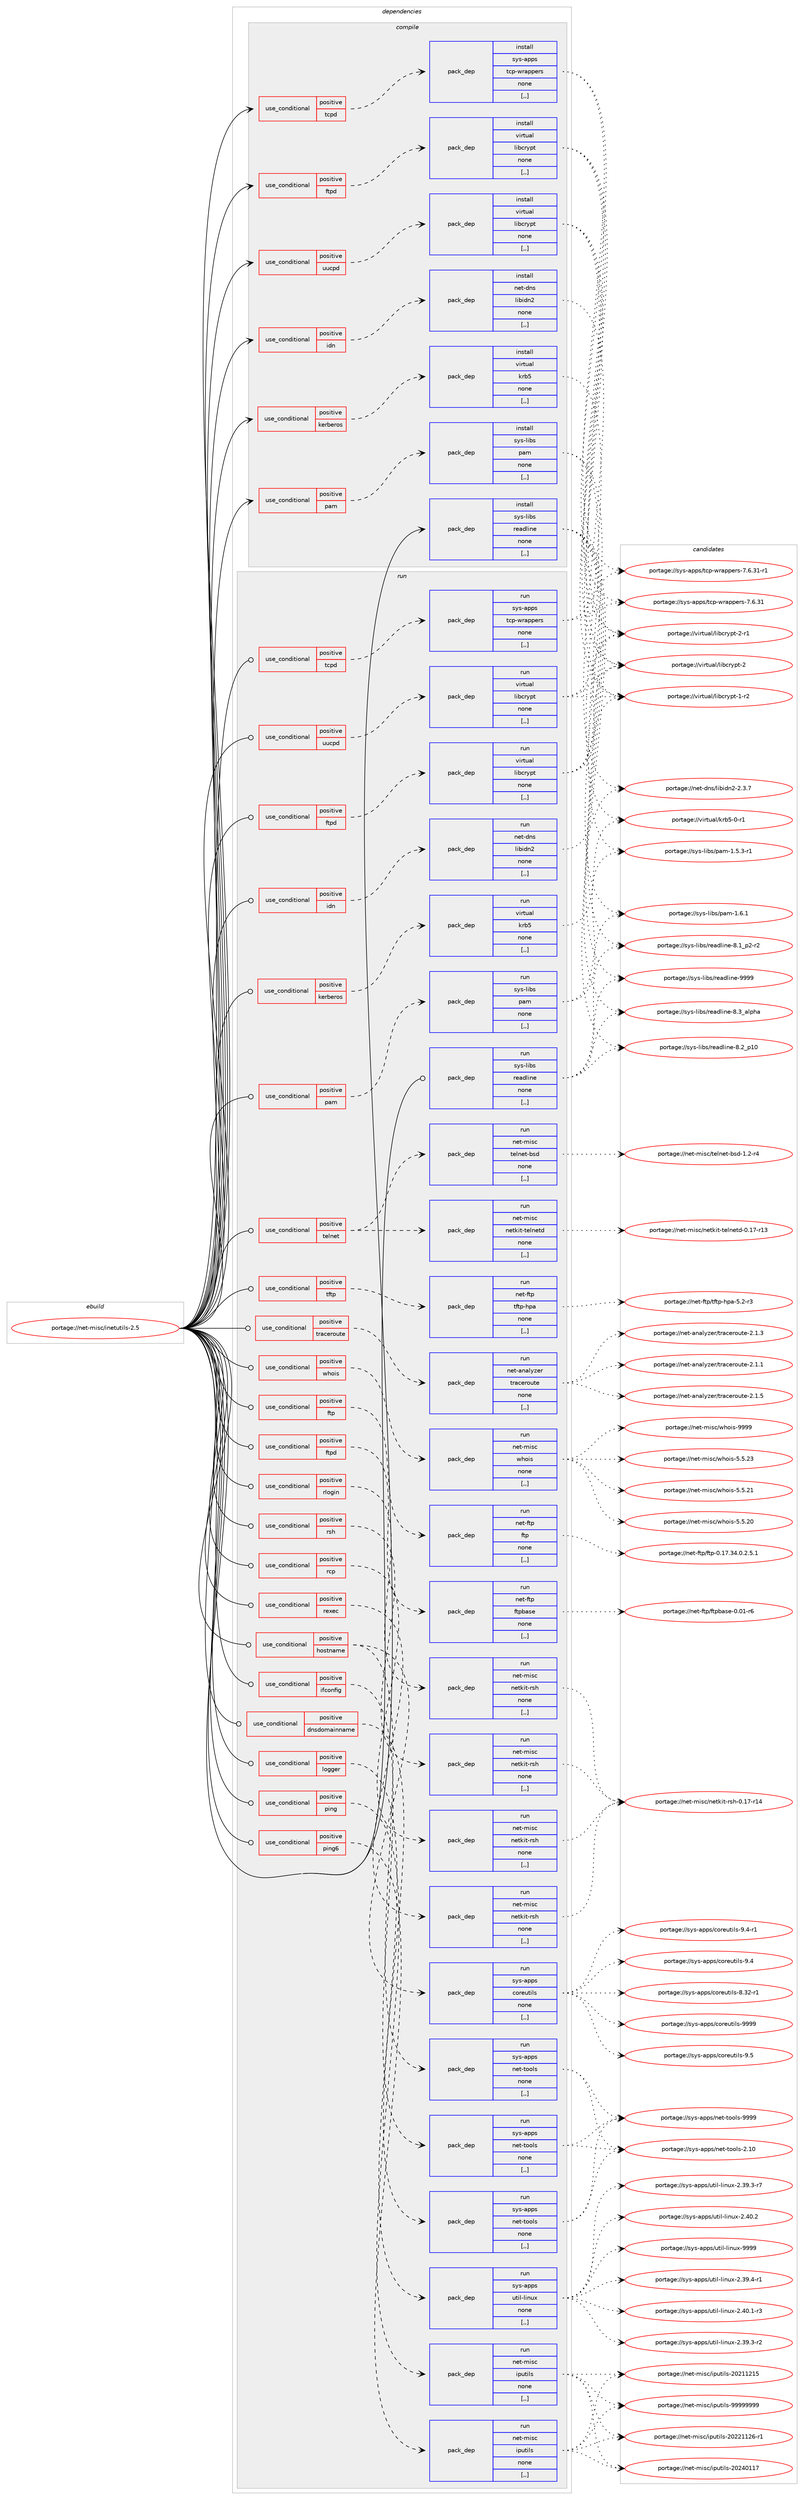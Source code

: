 digraph prolog {

# *************
# Graph options
# *************

newrank=true;
concentrate=true;
compound=true;
graph [rankdir=LR,fontname=Helvetica,fontsize=10,ranksep=1.5];#, ranksep=2.5, nodesep=0.2];
edge  [arrowhead=vee];
node  [fontname=Helvetica,fontsize=10];

# **********
# The ebuild
# **********

subgraph cluster_leftcol {
color=gray;
rank=same;
label=<<i>ebuild</i>>;
id [label="portage://net-misc/inetutils-2.5", color=red, width=4, href="../net-misc/inetutils-2.5.svg"];
}

# ****************
# The dependencies
# ****************

subgraph cluster_midcol {
color=gray;
label=<<i>dependencies</i>>;
subgraph cluster_compile {
fillcolor="#eeeeee";
style=filled;
label=<<i>compile</i>>;
subgraph cond97150 {
dependency368720 [label=<<TABLE BORDER="0" CELLBORDER="1" CELLSPACING="0" CELLPADDING="4"><TR><TD ROWSPAN="3" CELLPADDING="10">use_conditional</TD></TR><TR><TD>positive</TD></TR><TR><TD>ftpd</TD></TR></TABLE>>, shape=none, color=red];
subgraph pack268903 {
dependency368721 [label=<<TABLE BORDER="0" CELLBORDER="1" CELLSPACING="0" CELLPADDING="4" WIDTH="220"><TR><TD ROWSPAN="6" CELLPADDING="30">pack_dep</TD></TR><TR><TD WIDTH="110">install</TD></TR><TR><TD>virtual</TD></TR><TR><TD>libcrypt</TD></TR><TR><TD>none</TD></TR><TR><TD>[,,]</TD></TR></TABLE>>, shape=none, color=blue];
}
dependency368720:e -> dependency368721:w [weight=20,style="dashed",arrowhead="vee"];
}
id:e -> dependency368720:w [weight=20,style="solid",arrowhead="vee"];
subgraph cond97151 {
dependency368722 [label=<<TABLE BORDER="0" CELLBORDER="1" CELLSPACING="0" CELLPADDING="4"><TR><TD ROWSPAN="3" CELLPADDING="10">use_conditional</TD></TR><TR><TD>positive</TD></TR><TR><TD>idn</TD></TR></TABLE>>, shape=none, color=red];
subgraph pack268904 {
dependency368723 [label=<<TABLE BORDER="0" CELLBORDER="1" CELLSPACING="0" CELLPADDING="4" WIDTH="220"><TR><TD ROWSPAN="6" CELLPADDING="30">pack_dep</TD></TR><TR><TD WIDTH="110">install</TD></TR><TR><TD>net-dns</TD></TR><TR><TD>libidn2</TD></TR><TR><TD>none</TD></TR><TR><TD>[,,]</TD></TR></TABLE>>, shape=none, color=blue];
}
dependency368722:e -> dependency368723:w [weight=20,style="dashed",arrowhead="vee"];
}
id:e -> dependency368722:w [weight=20,style="solid",arrowhead="vee"];
subgraph cond97152 {
dependency368724 [label=<<TABLE BORDER="0" CELLBORDER="1" CELLSPACING="0" CELLPADDING="4"><TR><TD ROWSPAN="3" CELLPADDING="10">use_conditional</TD></TR><TR><TD>positive</TD></TR><TR><TD>kerberos</TD></TR></TABLE>>, shape=none, color=red];
subgraph pack268905 {
dependency368725 [label=<<TABLE BORDER="0" CELLBORDER="1" CELLSPACING="0" CELLPADDING="4" WIDTH="220"><TR><TD ROWSPAN="6" CELLPADDING="30">pack_dep</TD></TR><TR><TD WIDTH="110">install</TD></TR><TR><TD>virtual</TD></TR><TR><TD>krb5</TD></TR><TR><TD>none</TD></TR><TR><TD>[,,]</TD></TR></TABLE>>, shape=none, color=blue];
}
dependency368724:e -> dependency368725:w [weight=20,style="dashed",arrowhead="vee"];
}
id:e -> dependency368724:w [weight=20,style="solid",arrowhead="vee"];
subgraph cond97153 {
dependency368726 [label=<<TABLE BORDER="0" CELLBORDER="1" CELLSPACING="0" CELLPADDING="4"><TR><TD ROWSPAN="3" CELLPADDING="10">use_conditional</TD></TR><TR><TD>positive</TD></TR><TR><TD>pam</TD></TR></TABLE>>, shape=none, color=red];
subgraph pack268906 {
dependency368727 [label=<<TABLE BORDER="0" CELLBORDER="1" CELLSPACING="0" CELLPADDING="4" WIDTH="220"><TR><TD ROWSPAN="6" CELLPADDING="30">pack_dep</TD></TR><TR><TD WIDTH="110">install</TD></TR><TR><TD>sys-libs</TD></TR><TR><TD>pam</TD></TR><TR><TD>none</TD></TR><TR><TD>[,,]</TD></TR></TABLE>>, shape=none, color=blue];
}
dependency368726:e -> dependency368727:w [weight=20,style="dashed",arrowhead="vee"];
}
id:e -> dependency368726:w [weight=20,style="solid",arrowhead="vee"];
subgraph cond97154 {
dependency368728 [label=<<TABLE BORDER="0" CELLBORDER="1" CELLSPACING="0" CELLPADDING="4"><TR><TD ROWSPAN="3" CELLPADDING="10">use_conditional</TD></TR><TR><TD>positive</TD></TR><TR><TD>tcpd</TD></TR></TABLE>>, shape=none, color=red];
subgraph pack268907 {
dependency368729 [label=<<TABLE BORDER="0" CELLBORDER="1" CELLSPACING="0" CELLPADDING="4" WIDTH="220"><TR><TD ROWSPAN="6" CELLPADDING="30">pack_dep</TD></TR><TR><TD WIDTH="110">install</TD></TR><TR><TD>sys-apps</TD></TR><TR><TD>tcp-wrappers</TD></TR><TR><TD>none</TD></TR><TR><TD>[,,]</TD></TR></TABLE>>, shape=none, color=blue];
}
dependency368728:e -> dependency368729:w [weight=20,style="dashed",arrowhead="vee"];
}
id:e -> dependency368728:w [weight=20,style="solid",arrowhead="vee"];
subgraph cond97155 {
dependency368730 [label=<<TABLE BORDER="0" CELLBORDER="1" CELLSPACING="0" CELLPADDING="4"><TR><TD ROWSPAN="3" CELLPADDING="10">use_conditional</TD></TR><TR><TD>positive</TD></TR><TR><TD>uucpd</TD></TR></TABLE>>, shape=none, color=red];
subgraph pack268908 {
dependency368731 [label=<<TABLE BORDER="0" CELLBORDER="1" CELLSPACING="0" CELLPADDING="4" WIDTH="220"><TR><TD ROWSPAN="6" CELLPADDING="30">pack_dep</TD></TR><TR><TD WIDTH="110">install</TD></TR><TR><TD>virtual</TD></TR><TR><TD>libcrypt</TD></TR><TR><TD>none</TD></TR><TR><TD>[,,]</TD></TR></TABLE>>, shape=none, color=blue];
}
dependency368730:e -> dependency368731:w [weight=20,style="dashed",arrowhead="vee"];
}
id:e -> dependency368730:w [weight=20,style="solid",arrowhead="vee"];
subgraph pack268909 {
dependency368732 [label=<<TABLE BORDER="0" CELLBORDER="1" CELLSPACING="0" CELLPADDING="4" WIDTH="220"><TR><TD ROWSPAN="6" CELLPADDING="30">pack_dep</TD></TR><TR><TD WIDTH="110">install</TD></TR><TR><TD>sys-libs</TD></TR><TR><TD>readline</TD></TR><TR><TD>none</TD></TR><TR><TD>[,,]</TD></TR></TABLE>>, shape=none, color=blue];
}
id:e -> dependency368732:w [weight=20,style="solid",arrowhead="vee"];
}
subgraph cluster_compileandrun {
fillcolor="#eeeeee";
style=filled;
label=<<i>compile and run</i>>;
}
subgraph cluster_run {
fillcolor="#eeeeee";
style=filled;
label=<<i>run</i>>;
subgraph cond97156 {
dependency368733 [label=<<TABLE BORDER="0" CELLBORDER="1" CELLSPACING="0" CELLPADDING="4"><TR><TD ROWSPAN="3" CELLPADDING="10">use_conditional</TD></TR><TR><TD>positive</TD></TR><TR><TD>dnsdomainname</TD></TR></TABLE>>, shape=none, color=red];
subgraph pack268910 {
dependency368734 [label=<<TABLE BORDER="0" CELLBORDER="1" CELLSPACING="0" CELLPADDING="4" WIDTH="220"><TR><TD ROWSPAN="6" CELLPADDING="30">pack_dep</TD></TR><TR><TD WIDTH="110">run</TD></TR><TR><TD>sys-apps</TD></TR><TR><TD>net-tools</TD></TR><TR><TD>none</TD></TR><TR><TD>[,,]</TD></TR></TABLE>>, shape=none, color=blue];
}
dependency368733:e -> dependency368734:w [weight=20,style="dashed",arrowhead="vee"];
}
id:e -> dependency368733:w [weight=20,style="solid",arrowhead="odot"];
subgraph cond97157 {
dependency368735 [label=<<TABLE BORDER="0" CELLBORDER="1" CELLSPACING="0" CELLPADDING="4"><TR><TD ROWSPAN="3" CELLPADDING="10">use_conditional</TD></TR><TR><TD>positive</TD></TR><TR><TD>ftp</TD></TR></TABLE>>, shape=none, color=red];
subgraph pack268911 {
dependency368736 [label=<<TABLE BORDER="0" CELLBORDER="1" CELLSPACING="0" CELLPADDING="4" WIDTH="220"><TR><TD ROWSPAN="6" CELLPADDING="30">pack_dep</TD></TR><TR><TD WIDTH="110">run</TD></TR><TR><TD>net-ftp</TD></TR><TR><TD>ftp</TD></TR><TR><TD>none</TD></TR><TR><TD>[,,]</TD></TR></TABLE>>, shape=none, color=blue];
}
dependency368735:e -> dependency368736:w [weight=20,style="dashed",arrowhead="vee"];
}
id:e -> dependency368735:w [weight=20,style="solid",arrowhead="odot"];
subgraph cond97158 {
dependency368737 [label=<<TABLE BORDER="0" CELLBORDER="1" CELLSPACING="0" CELLPADDING="4"><TR><TD ROWSPAN="3" CELLPADDING="10">use_conditional</TD></TR><TR><TD>positive</TD></TR><TR><TD>ftpd</TD></TR></TABLE>>, shape=none, color=red];
subgraph pack268912 {
dependency368738 [label=<<TABLE BORDER="0" CELLBORDER="1" CELLSPACING="0" CELLPADDING="4" WIDTH="220"><TR><TD ROWSPAN="6" CELLPADDING="30">pack_dep</TD></TR><TR><TD WIDTH="110">run</TD></TR><TR><TD>net-ftp</TD></TR><TR><TD>ftpbase</TD></TR><TR><TD>none</TD></TR><TR><TD>[,,]</TD></TR></TABLE>>, shape=none, color=blue];
}
dependency368737:e -> dependency368738:w [weight=20,style="dashed",arrowhead="vee"];
}
id:e -> dependency368737:w [weight=20,style="solid",arrowhead="odot"];
subgraph cond97159 {
dependency368739 [label=<<TABLE BORDER="0" CELLBORDER="1" CELLSPACING="0" CELLPADDING="4"><TR><TD ROWSPAN="3" CELLPADDING="10">use_conditional</TD></TR><TR><TD>positive</TD></TR><TR><TD>ftpd</TD></TR></TABLE>>, shape=none, color=red];
subgraph pack268913 {
dependency368740 [label=<<TABLE BORDER="0" CELLBORDER="1" CELLSPACING="0" CELLPADDING="4" WIDTH="220"><TR><TD ROWSPAN="6" CELLPADDING="30">pack_dep</TD></TR><TR><TD WIDTH="110">run</TD></TR><TR><TD>virtual</TD></TR><TR><TD>libcrypt</TD></TR><TR><TD>none</TD></TR><TR><TD>[,,]</TD></TR></TABLE>>, shape=none, color=blue];
}
dependency368739:e -> dependency368740:w [weight=20,style="dashed",arrowhead="vee"];
}
id:e -> dependency368739:w [weight=20,style="solid",arrowhead="odot"];
subgraph cond97160 {
dependency368741 [label=<<TABLE BORDER="0" CELLBORDER="1" CELLSPACING="0" CELLPADDING="4"><TR><TD ROWSPAN="3" CELLPADDING="10">use_conditional</TD></TR><TR><TD>positive</TD></TR><TR><TD>hostname</TD></TR></TABLE>>, shape=none, color=red];
subgraph pack268914 {
dependency368742 [label=<<TABLE BORDER="0" CELLBORDER="1" CELLSPACING="0" CELLPADDING="4" WIDTH="220"><TR><TD ROWSPAN="6" CELLPADDING="30">pack_dep</TD></TR><TR><TD WIDTH="110">run</TD></TR><TR><TD>sys-apps</TD></TR><TR><TD>coreutils</TD></TR><TR><TD>none</TD></TR><TR><TD>[,,]</TD></TR></TABLE>>, shape=none, color=blue];
}
dependency368741:e -> dependency368742:w [weight=20,style="dashed",arrowhead="vee"];
subgraph pack268915 {
dependency368743 [label=<<TABLE BORDER="0" CELLBORDER="1" CELLSPACING="0" CELLPADDING="4" WIDTH="220"><TR><TD ROWSPAN="6" CELLPADDING="30">pack_dep</TD></TR><TR><TD WIDTH="110">run</TD></TR><TR><TD>sys-apps</TD></TR><TR><TD>net-tools</TD></TR><TR><TD>none</TD></TR><TR><TD>[,,]</TD></TR></TABLE>>, shape=none, color=blue];
}
dependency368741:e -> dependency368743:w [weight=20,style="dashed",arrowhead="vee"];
}
id:e -> dependency368741:w [weight=20,style="solid",arrowhead="odot"];
subgraph cond97161 {
dependency368744 [label=<<TABLE BORDER="0" CELLBORDER="1" CELLSPACING="0" CELLPADDING="4"><TR><TD ROWSPAN="3" CELLPADDING="10">use_conditional</TD></TR><TR><TD>positive</TD></TR><TR><TD>idn</TD></TR></TABLE>>, shape=none, color=red];
subgraph pack268916 {
dependency368745 [label=<<TABLE BORDER="0" CELLBORDER="1" CELLSPACING="0" CELLPADDING="4" WIDTH="220"><TR><TD ROWSPAN="6" CELLPADDING="30">pack_dep</TD></TR><TR><TD WIDTH="110">run</TD></TR><TR><TD>net-dns</TD></TR><TR><TD>libidn2</TD></TR><TR><TD>none</TD></TR><TR><TD>[,,]</TD></TR></TABLE>>, shape=none, color=blue];
}
dependency368744:e -> dependency368745:w [weight=20,style="dashed",arrowhead="vee"];
}
id:e -> dependency368744:w [weight=20,style="solid",arrowhead="odot"];
subgraph cond97162 {
dependency368746 [label=<<TABLE BORDER="0" CELLBORDER="1" CELLSPACING="0" CELLPADDING="4"><TR><TD ROWSPAN="3" CELLPADDING="10">use_conditional</TD></TR><TR><TD>positive</TD></TR><TR><TD>ifconfig</TD></TR></TABLE>>, shape=none, color=red];
subgraph pack268917 {
dependency368747 [label=<<TABLE BORDER="0" CELLBORDER="1" CELLSPACING="0" CELLPADDING="4" WIDTH="220"><TR><TD ROWSPAN="6" CELLPADDING="30">pack_dep</TD></TR><TR><TD WIDTH="110">run</TD></TR><TR><TD>sys-apps</TD></TR><TR><TD>net-tools</TD></TR><TR><TD>none</TD></TR><TR><TD>[,,]</TD></TR></TABLE>>, shape=none, color=blue];
}
dependency368746:e -> dependency368747:w [weight=20,style="dashed",arrowhead="vee"];
}
id:e -> dependency368746:w [weight=20,style="solid",arrowhead="odot"];
subgraph cond97163 {
dependency368748 [label=<<TABLE BORDER="0" CELLBORDER="1" CELLSPACING="0" CELLPADDING="4"><TR><TD ROWSPAN="3" CELLPADDING="10">use_conditional</TD></TR><TR><TD>positive</TD></TR><TR><TD>kerberos</TD></TR></TABLE>>, shape=none, color=red];
subgraph pack268918 {
dependency368749 [label=<<TABLE BORDER="0" CELLBORDER="1" CELLSPACING="0" CELLPADDING="4" WIDTH="220"><TR><TD ROWSPAN="6" CELLPADDING="30">pack_dep</TD></TR><TR><TD WIDTH="110">run</TD></TR><TR><TD>virtual</TD></TR><TR><TD>krb5</TD></TR><TR><TD>none</TD></TR><TR><TD>[,,]</TD></TR></TABLE>>, shape=none, color=blue];
}
dependency368748:e -> dependency368749:w [weight=20,style="dashed",arrowhead="vee"];
}
id:e -> dependency368748:w [weight=20,style="solid",arrowhead="odot"];
subgraph cond97164 {
dependency368750 [label=<<TABLE BORDER="0" CELLBORDER="1" CELLSPACING="0" CELLPADDING="4"><TR><TD ROWSPAN="3" CELLPADDING="10">use_conditional</TD></TR><TR><TD>positive</TD></TR><TR><TD>logger</TD></TR></TABLE>>, shape=none, color=red];
subgraph pack268919 {
dependency368751 [label=<<TABLE BORDER="0" CELLBORDER="1" CELLSPACING="0" CELLPADDING="4" WIDTH="220"><TR><TD ROWSPAN="6" CELLPADDING="30">pack_dep</TD></TR><TR><TD WIDTH="110">run</TD></TR><TR><TD>sys-apps</TD></TR><TR><TD>util-linux</TD></TR><TR><TD>none</TD></TR><TR><TD>[,,]</TD></TR></TABLE>>, shape=none, color=blue];
}
dependency368750:e -> dependency368751:w [weight=20,style="dashed",arrowhead="vee"];
}
id:e -> dependency368750:w [weight=20,style="solid",arrowhead="odot"];
subgraph cond97165 {
dependency368752 [label=<<TABLE BORDER="0" CELLBORDER="1" CELLSPACING="0" CELLPADDING="4"><TR><TD ROWSPAN="3" CELLPADDING="10">use_conditional</TD></TR><TR><TD>positive</TD></TR><TR><TD>pam</TD></TR></TABLE>>, shape=none, color=red];
subgraph pack268920 {
dependency368753 [label=<<TABLE BORDER="0" CELLBORDER="1" CELLSPACING="0" CELLPADDING="4" WIDTH="220"><TR><TD ROWSPAN="6" CELLPADDING="30">pack_dep</TD></TR><TR><TD WIDTH="110">run</TD></TR><TR><TD>sys-libs</TD></TR><TR><TD>pam</TD></TR><TR><TD>none</TD></TR><TR><TD>[,,]</TD></TR></TABLE>>, shape=none, color=blue];
}
dependency368752:e -> dependency368753:w [weight=20,style="dashed",arrowhead="vee"];
}
id:e -> dependency368752:w [weight=20,style="solid",arrowhead="odot"];
subgraph cond97166 {
dependency368754 [label=<<TABLE BORDER="0" CELLBORDER="1" CELLSPACING="0" CELLPADDING="4"><TR><TD ROWSPAN="3" CELLPADDING="10">use_conditional</TD></TR><TR><TD>positive</TD></TR><TR><TD>ping</TD></TR></TABLE>>, shape=none, color=red];
subgraph pack268921 {
dependency368755 [label=<<TABLE BORDER="0" CELLBORDER="1" CELLSPACING="0" CELLPADDING="4" WIDTH="220"><TR><TD ROWSPAN="6" CELLPADDING="30">pack_dep</TD></TR><TR><TD WIDTH="110">run</TD></TR><TR><TD>net-misc</TD></TR><TR><TD>iputils</TD></TR><TR><TD>none</TD></TR><TR><TD>[,,]</TD></TR></TABLE>>, shape=none, color=blue];
}
dependency368754:e -> dependency368755:w [weight=20,style="dashed",arrowhead="vee"];
}
id:e -> dependency368754:w [weight=20,style="solid",arrowhead="odot"];
subgraph cond97167 {
dependency368756 [label=<<TABLE BORDER="0" CELLBORDER="1" CELLSPACING="0" CELLPADDING="4"><TR><TD ROWSPAN="3" CELLPADDING="10">use_conditional</TD></TR><TR><TD>positive</TD></TR><TR><TD>ping6</TD></TR></TABLE>>, shape=none, color=red];
subgraph pack268922 {
dependency368757 [label=<<TABLE BORDER="0" CELLBORDER="1" CELLSPACING="0" CELLPADDING="4" WIDTH="220"><TR><TD ROWSPAN="6" CELLPADDING="30">pack_dep</TD></TR><TR><TD WIDTH="110">run</TD></TR><TR><TD>net-misc</TD></TR><TR><TD>iputils</TD></TR><TR><TD>none</TD></TR><TR><TD>[,,]</TD></TR></TABLE>>, shape=none, color=blue];
}
dependency368756:e -> dependency368757:w [weight=20,style="dashed",arrowhead="vee"];
}
id:e -> dependency368756:w [weight=20,style="solid",arrowhead="odot"];
subgraph cond97168 {
dependency368758 [label=<<TABLE BORDER="0" CELLBORDER="1" CELLSPACING="0" CELLPADDING="4"><TR><TD ROWSPAN="3" CELLPADDING="10">use_conditional</TD></TR><TR><TD>positive</TD></TR><TR><TD>rcp</TD></TR></TABLE>>, shape=none, color=red];
subgraph pack268923 {
dependency368759 [label=<<TABLE BORDER="0" CELLBORDER="1" CELLSPACING="0" CELLPADDING="4" WIDTH="220"><TR><TD ROWSPAN="6" CELLPADDING="30">pack_dep</TD></TR><TR><TD WIDTH="110">run</TD></TR><TR><TD>net-misc</TD></TR><TR><TD>netkit-rsh</TD></TR><TR><TD>none</TD></TR><TR><TD>[,,]</TD></TR></TABLE>>, shape=none, color=blue];
}
dependency368758:e -> dependency368759:w [weight=20,style="dashed",arrowhead="vee"];
}
id:e -> dependency368758:w [weight=20,style="solid",arrowhead="odot"];
subgraph cond97169 {
dependency368760 [label=<<TABLE BORDER="0" CELLBORDER="1" CELLSPACING="0" CELLPADDING="4"><TR><TD ROWSPAN="3" CELLPADDING="10">use_conditional</TD></TR><TR><TD>positive</TD></TR><TR><TD>rexec</TD></TR></TABLE>>, shape=none, color=red];
subgraph pack268924 {
dependency368761 [label=<<TABLE BORDER="0" CELLBORDER="1" CELLSPACING="0" CELLPADDING="4" WIDTH="220"><TR><TD ROWSPAN="6" CELLPADDING="30">pack_dep</TD></TR><TR><TD WIDTH="110">run</TD></TR><TR><TD>net-misc</TD></TR><TR><TD>netkit-rsh</TD></TR><TR><TD>none</TD></TR><TR><TD>[,,]</TD></TR></TABLE>>, shape=none, color=blue];
}
dependency368760:e -> dependency368761:w [weight=20,style="dashed",arrowhead="vee"];
}
id:e -> dependency368760:w [weight=20,style="solid",arrowhead="odot"];
subgraph cond97170 {
dependency368762 [label=<<TABLE BORDER="0" CELLBORDER="1" CELLSPACING="0" CELLPADDING="4"><TR><TD ROWSPAN="3" CELLPADDING="10">use_conditional</TD></TR><TR><TD>positive</TD></TR><TR><TD>rlogin</TD></TR></TABLE>>, shape=none, color=red];
subgraph pack268925 {
dependency368763 [label=<<TABLE BORDER="0" CELLBORDER="1" CELLSPACING="0" CELLPADDING="4" WIDTH="220"><TR><TD ROWSPAN="6" CELLPADDING="30">pack_dep</TD></TR><TR><TD WIDTH="110">run</TD></TR><TR><TD>net-misc</TD></TR><TR><TD>netkit-rsh</TD></TR><TR><TD>none</TD></TR><TR><TD>[,,]</TD></TR></TABLE>>, shape=none, color=blue];
}
dependency368762:e -> dependency368763:w [weight=20,style="dashed",arrowhead="vee"];
}
id:e -> dependency368762:w [weight=20,style="solid",arrowhead="odot"];
subgraph cond97171 {
dependency368764 [label=<<TABLE BORDER="0" CELLBORDER="1" CELLSPACING="0" CELLPADDING="4"><TR><TD ROWSPAN="3" CELLPADDING="10">use_conditional</TD></TR><TR><TD>positive</TD></TR><TR><TD>rsh</TD></TR></TABLE>>, shape=none, color=red];
subgraph pack268926 {
dependency368765 [label=<<TABLE BORDER="0" CELLBORDER="1" CELLSPACING="0" CELLPADDING="4" WIDTH="220"><TR><TD ROWSPAN="6" CELLPADDING="30">pack_dep</TD></TR><TR><TD WIDTH="110">run</TD></TR><TR><TD>net-misc</TD></TR><TR><TD>netkit-rsh</TD></TR><TR><TD>none</TD></TR><TR><TD>[,,]</TD></TR></TABLE>>, shape=none, color=blue];
}
dependency368764:e -> dependency368765:w [weight=20,style="dashed",arrowhead="vee"];
}
id:e -> dependency368764:w [weight=20,style="solid",arrowhead="odot"];
subgraph cond97172 {
dependency368766 [label=<<TABLE BORDER="0" CELLBORDER="1" CELLSPACING="0" CELLPADDING="4"><TR><TD ROWSPAN="3" CELLPADDING="10">use_conditional</TD></TR><TR><TD>positive</TD></TR><TR><TD>tcpd</TD></TR></TABLE>>, shape=none, color=red];
subgraph pack268927 {
dependency368767 [label=<<TABLE BORDER="0" CELLBORDER="1" CELLSPACING="0" CELLPADDING="4" WIDTH="220"><TR><TD ROWSPAN="6" CELLPADDING="30">pack_dep</TD></TR><TR><TD WIDTH="110">run</TD></TR><TR><TD>sys-apps</TD></TR><TR><TD>tcp-wrappers</TD></TR><TR><TD>none</TD></TR><TR><TD>[,,]</TD></TR></TABLE>>, shape=none, color=blue];
}
dependency368766:e -> dependency368767:w [weight=20,style="dashed",arrowhead="vee"];
}
id:e -> dependency368766:w [weight=20,style="solid",arrowhead="odot"];
subgraph cond97173 {
dependency368768 [label=<<TABLE BORDER="0" CELLBORDER="1" CELLSPACING="0" CELLPADDING="4"><TR><TD ROWSPAN="3" CELLPADDING="10">use_conditional</TD></TR><TR><TD>positive</TD></TR><TR><TD>telnet</TD></TR></TABLE>>, shape=none, color=red];
subgraph pack268928 {
dependency368769 [label=<<TABLE BORDER="0" CELLBORDER="1" CELLSPACING="0" CELLPADDING="4" WIDTH="220"><TR><TD ROWSPAN="6" CELLPADDING="30">pack_dep</TD></TR><TR><TD WIDTH="110">run</TD></TR><TR><TD>net-misc</TD></TR><TR><TD>telnet-bsd</TD></TR><TR><TD>none</TD></TR><TR><TD>[,,]</TD></TR></TABLE>>, shape=none, color=blue];
}
dependency368768:e -> dependency368769:w [weight=20,style="dashed",arrowhead="vee"];
subgraph pack268929 {
dependency368770 [label=<<TABLE BORDER="0" CELLBORDER="1" CELLSPACING="0" CELLPADDING="4" WIDTH="220"><TR><TD ROWSPAN="6" CELLPADDING="30">pack_dep</TD></TR><TR><TD WIDTH="110">run</TD></TR><TR><TD>net-misc</TD></TR><TR><TD>netkit-telnetd</TD></TR><TR><TD>none</TD></TR><TR><TD>[,,]</TD></TR></TABLE>>, shape=none, color=blue];
}
dependency368768:e -> dependency368770:w [weight=20,style="dashed",arrowhead="vee"];
}
id:e -> dependency368768:w [weight=20,style="solid",arrowhead="odot"];
subgraph cond97174 {
dependency368771 [label=<<TABLE BORDER="0" CELLBORDER="1" CELLSPACING="0" CELLPADDING="4"><TR><TD ROWSPAN="3" CELLPADDING="10">use_conditional</TD></TR><TR><TD>positive</TD></TR><TR><TD>tftp</TD></TR></TABLE>>, shape=none, color=red];
subgraph pack268930 {
dependency368772 [label=<<TABLE BORDER="0" CELLBORDER="1" CELLSPACING="0" CELLPADDING="4" WIDTH="220"><TR><TD ROWSPAN="6" CELLPADDING="30">pack_dep</TD></TR><TR><TD WIDTH="110">run</TD></TR><TR><TD>net-ftp</TD></TR><TR><TD>tftp-hpa</TD></TR><TR><TD>none</TD></TR><TR><TD>[,,]</TD></TR></TABLE>>, shape=none, color=blue];
}
dependency368771:e -> dependency368772:w [weight=20,style="dashed",arrowhead="vee"];
}
id:e -> dependency368771:w [weight=20,style="solid",arrowhead="odot"];
subgraph cond97175 {
dependency368773 [label=<<TABLE BORDER="0" CELLBORDER="1" CELLSPACING="0" CELLPADDING="4"><TR><TD ROWSPAN="3" CELLPADDING="10">use_conditional</TD></TR><TR><TD>positive</TD></TR><TR><TD>traceroute</TD></TR></TABLE>>, shape=none, color=red];
subgraph pack268931 {
dependency368774 [label=<<TABLE BORDER="0" CELLBORDER="1" CELLSPACING="0" CELLPADDING="4" WIDTH="220"><TR><TD ROWSPAN="6" CELLPADDING="30">pack_dep</TD></TR><TR><TD WIDTH="110">run</TD></TR><TR><TD>net-analyzer</TD></TR><TR><TD>traceroute</TD></TR><TR><TD>none</TD></TR><TR><TD>[,,]</TD></TR></TABLE>>, shape=none, color=blue];
}
dependency368773:e -> dependency368774:w [weight=20,style="dashed",arrowhead="vee"];
}
id:e -> dependency368773:w [weight=20,style="solid",arrowhead="odot"];
subgraph cond97176 {
dependency368775 [label=<<TABLE BORDER="0" CELLBORDER="1" CELLSPACING="0" CELLPADDING="4"><TR><TD ROWSPAN="3" CELLPADDING="10">use_conditional</TD></TR><TR><TD>positive</TD></TR><TR><TD>uucpd</TD></TR></TABLE>>, shape=none, color=red];
subgraph pack268932 {
dependency368776 [label=<<TABLE BORDER="0" CELLBORDER="1" CELLSPACING="0" CELLPADDING="4" WIDTH="220"><TR><TD ROWSPAN="6" CELLPADDING="30">pack_dep</TD></TR><TR><TD WIDTH="110">run</TD></TR><TR><TD>virtual</TD></TR><TR><TD>libcrypt</TD></TR><TR><TD>none</TD></TR><TR><TD>[,,]</TD></TR></TABLE>>, shape=none, color=blue];
}
dependency368775:e -> dependency368776:w [weight=20,style="dashed",arrowhead="vee"];
}
id:e -> dependency368775:w [weight=20,style="solid",arrowhead="odot"];
subgraph cond97177 {
dependency368777 [label=<<TABLE BORDER="0" CELLBORDER="1" CELLSPACING="0" CELLPADDING="4"><TR><TD ROWSPAN="3" CELLPADDING="10">use_conditional</TD></TR><TR><TD>positive</TD></TR><TR><TD>whois</TD></TR></TABLE>>, shape=none, color=red];
subgraph pack268933 {
dependency368778 [label=<<TABLE BORDER="0" CELLBORDER="1" CELLSPACING="0" CELLPADDING="4" WIDTH="220"><TR><TD ROWSPAN="6" CELLPADDING="30">pack_dep</TD></TR><TR><TD WIDTH="110">run</TD></TR><TR><TD>net-misc</TD></TR><TR><TD>whois</TD></TR><TR><TD>none</TD></TR><TR><TD>[,,]</TD></TR></TABLE>>, shape=none, color=blue];
}
dependency368777:e -> dependency368778:w [weight=20,style="dashed",arrowhead="vee"];
}
id:e -> dependency368777:w [weight=20,style="solid",arrowhead="odot"];
subgraph pack268934 {
dependency368779 [label=<<TABLE BORDER="0" CELLBORDER="1" CELLSPACING="0" CELLPADDING="4" WIDTH="220"><TR><TD ROWSPAN="6" CELLPADDING="30">pack_dep</TD></TR><TR><TD WIDTH="110">run</TD></TR><TR><TD>sys-libs</TD></TR><TR><TD>readline</TD></TR><TR><TD>none</TD></TR><TR><TD>[,,]</TD></TR></TABLE>>, shape=none, color=blue];
}
id:e -> dependency368779:w [weight=20,style="solid",arrowhead="odot"];
}
}

# **************
# The candidates
# **************

subgraph cluster_choices {
rank=same;
color=gray;
label=<<i>candidates</i>>;

subgraph choice268903 {
color=black;
nodesep=1;
choice1181051141161179710847108105989911412111211645504511449 [label="portage://virtual/libcrypt-2-r1", color=red, width=4,href="../virtual/libcrypt-2-r1.svg"];
choice118105114116117971084710810598991141211121164550 [label="portage://virtual/libcrypt-2", color=red, width=4,href="../virtual/libcrypt-2.svg"];
choice1181051141161179710847108105989911412111211645494511450 [label="portage://virtual/libcrypt-1-r2", color=red, width=4,href="../virtual/libcrypt-1-r2.svg"];
dependency368721:e -> choice1181051141161179710847108105989911412111211645504511449:w [style=dotted,weight="100"];
dependency368721:e -> choice118105114116117971084710810598991141211121164550:w [style=dotted,weight="100"];
dependency368721:e -> choice1181051141161179710847108105989911412111211645494511450:w [style=dotted,weight="100"];
}
subgraph choice268904 {
color=black;
nodesep=1;
choice11010111645100110115471081059810510011050455046514655 [label="portage://net-dns/libidn2-2.3.7", color=red, width=4,href="../net-dns/libidn2-2.3.7.svg"];
dependency368723:e -> choice11010111645100110115471081059810510011050455046514655:w [style=dotted,weight="100"];
}
subgraph choice268905 {
color=black;
nodesep=1;
choice1181051141161179710847107114985345484511449 [label="portage://virtual/krb5-0-r1", color=red, width=4,href="../virtual/krb5-0-r1.svg"];
dependency368725:e -> choice1181051141161179710847107114985345484511449:w [style=dotted,weight="100"];
}
subgraph choice268906 {
color=black;
nodesep=1;
choice11512111545108105981154711297109454946544649 [label="portage://sys-libs/pam-1.6.1", color=red, width=4,href="../sys-libs/pam-1.6.1.svg"];
choice115121115451081059811547112971094549465346514511449 [label="portage://sys-libs/pam-1.5.3-r1", color=red, width=4,href="../sys-libs/pam-1.5.3-r1.svg"];
dependency368727:e -> choice11512111545108105981154711297109454946544649:w [style=dotted,weight="100"];
dependency368727:e -> choice115121115451081059811547112971094549465346514511449:w [style=dotted,weight="100"];
}
subgraph choice268907 {
color=black;
nodesep=1;
choice115121115459711211211547116991124511911497112112101114115455546544651494511449 [label="portage://sys-apps/tcp-wrappers-7.6.31-r1", color=red, width=4,href="../sys-apps/tcp-wrappers-7.6.31-r1.svg"];
choice11512111545971121121154711699112451191149711211210111411545554654465149 [label="portage://sys-apps/tcp-wrappers-7.6.31", color=red, width=4,href="../sys-apps/tcp-wrappers-7.6.31.svg"];
dependency368729:e -> choice115121115459711211211547116991124511911497112112101114115455546544651494511449:w [style=dotted,weight="100"];
dependency368729:e -> choice11512111545971121121154711699112451191149711211210111411545554654465149:w [style=dotted,weight="100"];
}
subgraph choice268908 {
color=black;
nodesep=1;
choice1181051141161179710847108105989911412111211645504511449 [label="portage://virtual/libcrypt-2-r1", color=red, width=4,href="../virtual/libcrypt-2-r1.svg"];
choice118105114116117971084710810598991141211121164550 [label="portage://virtual/libcrypt-2", color=red, width=4,href="../virtual/libcrypt-2.svg"];
choice1181051141161179710847108105989911412111211645494511450 [label="portage://virtual/libcrypt-1-r2", color=red, width=4,href="../virtual/libcrypt-1-r2.svg"];
dependency368731:e -> choice1181051141161179710847108105989911412111211645504511449:w [style=dotted,weight="100"];
dependency368731:e -> choice118105114116117971084710810598991141211121164550:w [style=dotted,weight="100"];
dependency368731:e -> choice1181051141161179710847108105989911412111211645494511450:w [style=dotted,weight="100"];
}
subgraph choice268909 {
color=black;
nodesep=1;
choice115121115451081059811547114101971001081051101014557575757 [label="portage://sys-libs/readline-9999", color=red, width=4,href="../sys-libs/readline-9999.svg"];
choice1151211154510810598115471141019710010810511010145564651959710811210497 [label="portage://sys-libs/readline-8.3_alpha", color=red, width=4,href="../sys-libs/readline-8.3_alpha.svg"];
choice1151211154510810598115471141019710010810511010145564650951124948 [label="portage://sys-libs/readline-8.2_p10", color=red, width=4,href="../sys-libs/readline-8.2_p10.svg"];
choice115121115451081059811547114101971001081051101014556464995112504511450 [label="portage://sys-libs/readline-8.1_p2-r2", color=red, width=4,href="../sys-libs/readline-8.1_p2-r2.svg"];
dependency368732:e -> choice115121115451081059811547114101971001081051101014557575757:w [style=dotted,weight="100"];
dependency368732:e -> choice1151211154510810598115471141019710010810511010145564651959710811210497:w [style=dotted,weight="100"];
dependency368732:e -> choice1151211154510810598115471141019710010810511010145564650951124948:w [style=dotted,weight="100"];
dependency368732:e -> choice115121115451081059811547114101971001081051101014556464995112504511450:w [style=dotted,weight="100"];
}
subgraph choice268910 {
color=black;
nodesep=1;
choice115121115459711211211547110101116451161111111081154557575757 [label="portage://sys-apps/net-tools-9999", color=red, width=4,href="../sys-apps/net-tools-9999.svg"];
choice115121115459711211211547110101116451161111111081154550464948 [label="portage://sys-apps/net-tools-2.10", color=red, width=4,href="../sys-apps/net-tools-2.10.svg"];
dependency368734:e -> choice115121115459711211211547110101116451161111111081154557575757:w [style=dotted,weight="100"];
dependency368734:e -> choice115121115459711211211547110101116451161111111081154550464948:w [style=dotted,weight="100"];
}
subgraph choice268911 {
color=black;
nodesep=1;
choice110101116451021161124710211611245484649554651524648465046534649 [label="portage://net-ftp/ftp-0.17.34.0.2.5.1", color=red, width=4,href="../net-ftp/ftp-0.17.34.0.2.5.1.svg"];
dependency368736:e -> choice110101116451021161124710211611245484649554651524648465046534649:w [style=dotted,weight="100"];
}
subgraph choice268912 {
color=black;
nodesep=1;
choice1101011164510211611247102116112989711510145484648494511454 [label="portage://net-ftp/ftpbase-0.01-r6", color=red, width=4,href="../net-ftp/ftpbase-0.01-r6.svg"];
dependency368738:e -> choice1101011164510211611247102116112989711510145484648494511454:w [style=dotted,weight="100"];
}
subgraph choice268913 {
color=black;
nodesep=1;
choice1181051141161179710847108105989911412111211645504511449 [label="portage://virtual/libcrypt-2-r1", color=red, width=4,href="../virtual/libcrypt-2-r1.svg"];
choice118105114116117971084710810598991141211121164550 [label="portage://virtual/libcrypt-2", color=red, width=4,href="../virtual/libcrypt-2.svg"];
choice1181051141161179710847108105989911412111211645494511450 [label="portage://virtual/libcrypt-1-r2", color=red, width=4,href="../virtual/libcrypt-1-r2.svg"];
dependency368740:e -> choice1181051141161179710847108105989911412111211645504511449:w [style=dotted,weight="100"];
dependency368740:e -> choice118105114116117971084710810598991141211121164550:w [style=dotted,weight="100"];
dependency368740:e -> choice1181051141161179710847108105989911412111211645494511450:w [style=dotted,weight="100"];
}
subgraph choice268914 {
color=black;
nodesep=1;
choice115121115459711211211547991111141011171161051081154557575757 [label="portage://sys-apps/coreutils-9999", color=red, width=4,href="../sys-apps/coreutils-9999.svg"];
choice1151211154597112112115479911111410111711610510811545574653 [label="portage://sys-apps/coreutils-9.5", color=red, width=4,href="../sys-apps/coreutils-9.5.svg"];
choice11512111545971121121154799111114101117116105108115455746524511449 [label="portage://sys-apps/coreutils-9.4-r1", color=red, width=4,href="../sys-apps/coreutils-9.4-r1.svg"];
choice1151211154597112112115479911111410111711610510811545574652 [label="portage://sys-apps/coreutils-9.4", color=red, width=4,href="../sys-apps/coreutils-9.4.svg"];
choice1151211154597112112115479911111410111711610510811545564651504511449 [label="portage://sys-apps/coreutils-8.32-r1", color=red, width=4,href="../sys-apps/coreutils-8.32-r1.svg"];
dependency368742:e -> choice115121115459711211211547991111141011171161051081154557575757:w [style=dotted,weight="100"];
dependency368742:e -> choice1151211154597112112115479911111410111711610510811545574653:w [style=dotted,weight="100"];
dependency368742:e -> choice11512111545971121121154799111114101117116105108115455746524511449:w [style=dotted,weight="100"];
dependency368742:e -> choice1151211154597112112115479911111410111711610510811545574652:w [style=dotted,weight="100"];
dependency368742:e -> choice1151211154597112112115479911111410111711610510811545564651504511449:w [style=dotted,weight="100"];
}
subgraph choice268915 {
color=black;
nodesep=1;
choice115121115459711211211547110101116451161111111081154557575757 [label="portage://sys-apps/net-tools-9999", color=red, width=4,href="../sys-apps/net-tools-9999.svg"];
choice115121115459711211211547110101116451161111111081154550464948 [label="portage://sys-apps/net-tools-2.10", color=red, width=4,href="../sys-apps/net-tools-2.10.svg"];
dependency368743:e -> choice115121115459711211211547110101116451161111111081154557575757:w [style=dotted,weight="100"];
dependency368743:e -> choice115121115459711211211547110101116451161111111081154550464948:w [style=dotted,weight="100"];
}
subgraph choice268916 {
color=black;
nodesep=1;
choice11010111645100110115471081059810510011050455046514655 [label="portage://net-dns/libidn2-2.3.7", color=red, width=4,href="../net-dns/libidn2-2.3.7.svg"];
dependency368745:e -> choice11010111645100110115471081059810510011050455046514655:w [style=dotted,weight="100"];
}
subgraph choice268917 {
color=black;
nodesep=1;
choice115121115459711211211547110101116451161111111081154557575757 [label="portage://sys-apps/net-tools-9999", color=red, width=4,href="../sys-apps/net-tools-9999.svg"];
choice115121115459711211211547110101116451161111111081154550464948 [label="portage://sys-apps/net-tools-2.10", color=red, width=4,href="../sys-apps/net-tools-2.10.svg"];
dependency368747:e -> choice115121115459711211211547110101116451161111111081154557575757:w [style=dotted,weight="100"];
dependency368747:e -> choice115121115459711211211547110101116451161111111081154550464948:w [style=dotted,weight="100"];
}
subgraph choice268918 {
color=black;
nodesep=1;
choice1181051141161179710847107114985345484511449 [label="portage://virtual/krb5-0-r1", color=red, width=4,href="../virtual/krb5-0-r1.svg"];
dependency368749:e -> choice1181051141161179710847107114985345484511449:w [style=dotted,weight="100"];
}
subgraph choice268919 {
color=black;
nodesep=1;
choice115121115459711211211547117116105108451081051101171204557575757 [label="portage://sys-apps/util-linux-9999", color=red, width=4,href="../sys-apps/util-linux-9999.svg"];
choice1151211154597112112115471171161051084510810511011712045504652484650 [label="portage://sys-apps/util-linux-2.40.2", color=red, width=4,href="../sys-apps/util-linux-2.40.2.svg"];
choice11512111545971121121154711711610510845108105110117120455046524846494511451 [label="portage://sys-apps/util-linux-2.40.1-r3", color=red, width=4,href="../sys-apps/util-linux-2.40.1-r3.svg"];
choice11512111545971121121154711711610510845108105110117120455046515746524511449 [label="portage://sys-apps/util-linux-2.39.4-r1", color=red, width=4,href="../sys-apps/util-linux-2.39.4-r1.svg"];
choice11512111545971121121154711711610510845108105110117120455046515746514511455 [label="portage://sys-apps/util-linux-2.39.3-r7", color=red, width=4,href="../sys-apps/util-linux-2.39.3-r7.svg"];
choice11512111545971121121154711711610510845108105110117120455046515746514511450 [label="portage://sys-apps/util-linux-2.39.3-r2", color=red, width=4,href="../sys-apps/util-linux-2.39.3-r2.svg"];
dependency368751:e -> choice115121115459711211211547117116105108451081051101171204557575757:w [style=dotted,weight="100"];
dependency368751:e -> choice1151211154597112112115471171161051084510810511011712045504652484650:w [style=dotted,weight="100"];
dependency368751:e -> choice11512111545971121121154711711610510845108105110117120455046524846494511451:w [style=dotted,weight="100"];
dependency368751:e -> choice11512111545971121121154711711610510845108105110117120455046515746524511449:w [style=dotted,weight="100"];
dependency368751:e -> choice11512111545971121121154711711610510845108105110117120455046515746514511455:w [style=dotted,weight="100"];
dependency368751:e -> choice11512111545971121121154711711610510845108105110117120455046515746514511450:w [style=dotted,weight="100"];
}
subgraph choice268920 {
color=black;
nodesep=1;
choice11512111545108105981154711297109454946544649 [label="portage://sys-libs/pam-1.6.1", color=red, width=4,href="../sys-libs/pam-1.6.1.svg"];
choice115121115451081059811547112971094549465346514511449 [label="portage://sys-libs/pam-1.5.3-r1", color=red, width=4,href="../sys-libs/pam-1.5.3-r1.svg"];
dependency368753:e -> choice11512111545108105981154711297109454946544649:w [style=dotted,weight="100"];
dependency368753:e -> choice115121115451081059811547112971094549465346514511449:w [style=dotted,weight="100"];
}
subgraph choice268921 {
color=black;
nodesep=1;
choice110101116451091051159947105112117116105108115455757575757575757 [label="portage://net-misc/iputils-99999999", color=red, width=4,href="../net-misc/iputils-99999999.svg"];
choice110101116451091051159947105112117116105108115455048505248494955 [label="portage://net-misc/iputils-20240117", color=red, width=4,href="../net-misc/iputils-20240117.svg"];
choice1101011164510910511599471051121171161051081154550485050494950544511449 [label="portage://net-misc/iputils-20221126-r1", color=red, width=4,href="../net-misc/iputils-20221126-r1.svg"];
choice110101116451091051159947105112117116105108115455048504949504953 [label="portage://net-misc/iputils-20211215", color=red, width=4,href="../net-misc/iputils-20211215.svg"];
dependency368755:e -> choice110101116451091051159947105112117116105108115455757575757575757:w [style=dotted,weight="100"];
dependency368755:e -> choice110101116451091051159947105112117116105108115455048505248494955:w [style=dotted,weight="100"];
dependency368755:e -> choice1101011164510910511599471051121171161051081154550485050494950544511449:w [style=dotted,weight="100"];
dependency368755:e -> choice110101116451091051159947105112117116105108115455048504949504953:w [style=dotted,weight="100"];
}
subgraph choice268922 {
color=black;
nodesep=1;
choice110101116451091051159947105112117116105108115455757575757575757 [label="portage://net-misc/iputils-99999999", color=red, width=4,href="../net-misc/iputils-99999999.svg"];
choice110101116451091051159947105112117116105108115455048505248494955 [label="portage://net-misc/iputils-20240117", color=red, width=4,href="../net-misc/iputils-20240117.svg"];
choice1101011164510910511599471051121171161051081154550485050494950544511449 [label="portage://net-misc/iputils-20221126-r1", color=red, width=4,href="../net-misc/iputils-20221126-r1.svg"];
choice110101116451091051159947105112117116105108115455048504949504953 [label="portage://net-misc/iputils-20211215", color=red, width=4,href="../net-misc/iputils-20211215.svg"];
dependency368757:e -> choice110101116451091051159947105112117116105108115455757575757575757:w [style=dotted,weight="100"];
dependency368757:e -> choice110101116451091051159947105112117116105108115455048505248494955:w [style=dotted,weight="100"];
dependency368757:e -> choice1101011164510910511599471051121171161051081154550485050494950544511449:w [style=dotted,weight="100"];
dependency368757:e -> choice110101116451091051159947105112117116105108115455048504949504953:w [style=dotted,weight="100"];
}
subgraph choice268923 {
color=black;
nodesep=1;
choice110101116451091051159947110101116107105116451141151044548464955451144952 [label="portage://net-misc/netkit-rsh-0.17-r14", color=red, width=4,href="../net-misc/netkit-rsh-0.17-r14.svg"];
dependency368759:e -> choice110101116451091051159947110101116107105116451141151044548464955451144952:w [style=dotted,weight="100"];
}
subgraph choice268924 {
color=black;
nodesep=1;
choice110101116451091051159947110101116107105116451141151044548464955451144952 [label="portage://net-misc/netkit-rsh-0.17-r14", color=red, width=4,href="../net-misc/netkit-rsh-0.17-r14.svg"];
dependency368761:e -> choice110101116451091051159947110101116107105116451141151044548464955451144952:w [style=dotted,weight="100"];
}
subgraph choice268925 {
color=black;
nodesep=1;
choice110101116451091051159947110101116107105116451141151044548464955451144952 [label="portage://net-misc/netkit-rsh-0.17-r14", color=red, width=4,href="../net-misc/netkit-rsh-0.17-r14.svg"];
dependency368763:e -> choice110101116451091051159947110101116107105116451141151044548464955451144952:w [style=dotted,weight="100"];
}
subgraph choice268926 {
color=black;
nodesep=1;
choice110101116451091051159947110101116107105116451141151044548464955451144952 [label="portage://net-misc/netkit-rsh-0.17-r14", color=red, width=4,href="../net-misc/netkit-rsh-0.17-r14.svg"];
dependency368765:e -> choice110101116451091051159947110101116107105116451141151044548464955451144952:w [style=dotted,weight="100"];
}
subgraph choice268927 {
color=black;
nodesep=1;
choice115121115459711211211547116991124511911497112112101114115455546544651494511449 [label="portage://sys-apps/tcp-wrappers-7.6.31-r1", color=red, width=4,href="../sys-apps/tcp-wrappers-7.6.31-r1.svg"];
choice11512111545971121121154711699112451191149711211210111411545554654465149 [label="portage://sys-apps/tcp-wrappers-7.6.31", color=red, width=4,href="../sys-apps/tcp-wrappers-7.6.31.svg"];
dependency368767:e -> choice115121115459711211211547116991124511911497112112101114115455546544651494511449:w [style=dotted,weight="100"];
dependency368767:e -> choice11512111545971121121154711699112451191149711211210111411545554654465149:w [style=dotted,weight="100"];
}
subgraph choice268928 {
color=black;
nodesep=1;
choice1101011164510910511599471161011081101011164598115100454946504511452 [label="portage://net-misc/telnet-bsd-1.2-r4", color=red, width=4,href="../net-misc/telnet-bsd-1.2-r4.svg"];
dependency368769:e -> choice1101011164510910511599471161011081101011164598115100454946504511452:w [style=dotted,weight="100"];
}
subgraph choice268929 {
color=black;
nodesep=1;
choice110101116451091051159947110101116107105116451161011081101011161004548464955451144951 [label="portage://net-misc/netkit-telnetd-0.17-r13", color=red, width=4,href="../net-misc/netkit-telnetd-0.17-r13.svg"];
dependency368770:e -> choice110101116451091051159947110101116107105116451161011081101011161004548464955451144951:w [style=dotted,weight="100"];
}
subgraph choice268930 {
color=black;
nodesep=1;
choice11010111645102116112471161021161124510411297455346504511451 [label="portage://net-ftp/tftp-hpa-5.2-r3", color=red, width=4,href="../net-ftp/tftp-hpa-5.2-r3.svg"];
dependency368772:e -> choice11010111645102116112471161021161124510411297455346504511451:w [style=dotted,weight="100"];
}
subgraph choice268931 {
color=black;
nodesep=1;
choice110101116459711097108121122101114471161149799101114111117116101455046494653 [label="portage://net-analyzer/traceroute-2.1.5", color=red, width=4,href="../net-analyzer/traceroute-2.1.5.svg"];
choice110101116459711097108121122101114471161149799101114111117116101455046494651 [label="portage://net-analyzer/traceroute-2.1.3", color=red, width=4,href="../net-analyzer/traceroute-2.1.3.svg"];
choice110101116459711097108121122101114471161149799101114111117116101455046494649 [label="portage://net-analyzer/traceroute-2.1.1", color=red, width=4,href="../net-analyzer/traceroute-2.1.1.svg"];
dependency368774:e -> choice110101116459711097108121122101114471161149799101114111117116101455046494653:w [style=dotted,weight="100"];
dependency368774:e -> choice110101116459711097108121122101114471161149799101114111117116101455046494651:w [style=dotted,weight="100"];
dependency368774:e -> choice110101116459711097108121122101114471161149799101114111117116101455046494649:w [style=dotted,weight="100"];
}
subgraph choice268932 {
color=black;
nodesep=1;
choice1181051141161179710847108105989911412111211645504511449 [label="portage://virtual/libcrypt-2-r1", color=red, width=4,href="../virtual/libcrypt-2-r1.svg"];
choice118105114116117971084710810598991141211121164550 [label="portage://virtual/libcrypt-2", color=red, width=4,href="../virtual/libcrypt-2.svg"];
choice1181051141161179710847108105989911412111211645494511450 [label="portage://virtual/libcrypt-1-r2", color=red, width=4,href="../virtual/libcrypt-1-r2.svg"];
dependency368776:e -> choice1181051141161179710847108105989911412111211645504511449:w [style=dotted,weight="100"];
dependency368776:e -> choice118105114116117971084710810598991141211121164550:w [style=dotted,weight="100"];
dependency368776:e -> choice1181051141161179710847108105989911412111211645494511450:w [style=dotted,weight="100"];
}
subgraph choice268933 {
color=black;
nodesep=1;
choice1101011164510910511599471191041111051154557575757 [label="portage://net-misc/whois-9999", color=red, width=4,href="../net-misc/whois-9999.svg"];
choice11010111645109105115994711910411110511545534653465051 [label="portage://net-misc/whois-5.5.23", color=red, width=4,href="../net-misc/whois-5.5.23.svg"];
choice11010111645109105115994711910411110511545534653465049 [label="portage://net-misc/whois-5.5.21", color=red, width=4,href="../net-misc/whois-5.5.21.svg"];
choice11010111645109105115994711910411110511545534653465048 [label="portage://net-misc/whois-5.5.20", color=red, width=4,href="../net-misc/whois-5.5.20.svg"];
dependency368778:e -> choice1101011164510910511599471191041111051154557575757:w [style=dotted,weight="100"];
dependency368778:e -> choice11010111645109105115994711910411110511545534653465051:w [style=dotted,weight="100"];
dependency368778:e -> choice11010111645109105115994711910411110511545534653465049:w [style=dotted,weight="100"];
dependency368778:e -> choice11010111645109105115994711910411110511545534653465048:w [style=dotted,weight="100"];
}
subgraph choice268934 {
color=black;
nodesep=1;
choice115121115451081059811547114101971001081051101014557575757 [label="portage://sys-libs/readline-9999", color=red, width=4,href="../sys-libs/readline-9999.svg"];
choice1151211154510810598115471141019710010810511010145564651959710811210497 [label="portage://sys-libs/readline-8.3_alpha", color=red, width=4,href="../sys-libs/readline-8.3_alpha.svg"];
choice1151211154510810598115471141019710010810511010145564650951124948 [label="portage://sys-libs/readline-8.2_p10", color=red, width=4,href="../sys-libs/readline-8.2_p10.svg"];
choice115121115451081059811547114101971001081051101014556464995112504511450 [label="portage://sys-libs/readline-8.1_p2-r2", color=red, width=4,href="../sys-libs/readline-8.1_p2-r2.svg"];
dependency368779:e -> choice115121115451081059811547114101971001081051101014557575757:w [style=dotted,weight="100"];
dependency368779:e -> choice1151211154510810598115471141019710010810511010145564651959710811210497:w [style=dotted,weight="100"];
dependency368779:e -> choice1151211154510810598115471141019710010810511010145564650951124948:w [style=dotted,weight="100"];
dependency368779:e -> choice115121115451081059811547114101971001081051101014556464995112504511450:w [style=dotted,weight="100"];
}
}

}
